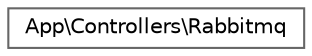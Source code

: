 digraph "Graphical Class Hierarchy"
{
 // LATEX_PDF_SIZE
  bgcolor="transparent";
  edge [fontname=Helvetica,fontsize=10,labelfontname=Helvetica,labelfontsize=10];
  node [fontname=Helvetica,fontsize=10,shape=box,height=0.2,width=0.4];
  rankdir="LR";
  Node0 [id="Node000000",label="App\\Controllers\\Rabbitmq",height=0.2,width=0.4,color="grey40", fillcolor="white", style="filled",URL="$classApp_1_1Controllers_1_1Rabbitmq.html",tooltip=" "];
}
